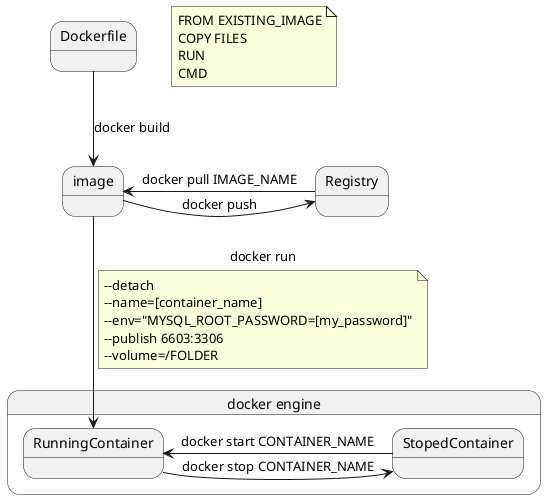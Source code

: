 @startuml

state Registry

note "FROM EXISTING_IMAGE\nCOPY FILES\nRUN\nCMD" as N1


state de 

state Dockerfile

state "docker engine" as de  {
  state RunningContainer
  state StopedContainer

}

state image

image --> RunningContainer: docker run
note on link 
--detach
--name=[container_name]
--env="MYSQL_ROOT_PASSWORD=[my_password]"
--publish 6603:3306
--volume=/FOLDER
end note

RunningContainer -Right-> StopedContainer : docker stop CONTAINER_NAME
StopedContainer -Left-> RunningContainer :docker start CONTAINER_NAME


Registry -> image: docker pull IMAGE_NAME
image -> Registry: docker push

Dockerfile --> image: docker build
@enduml
